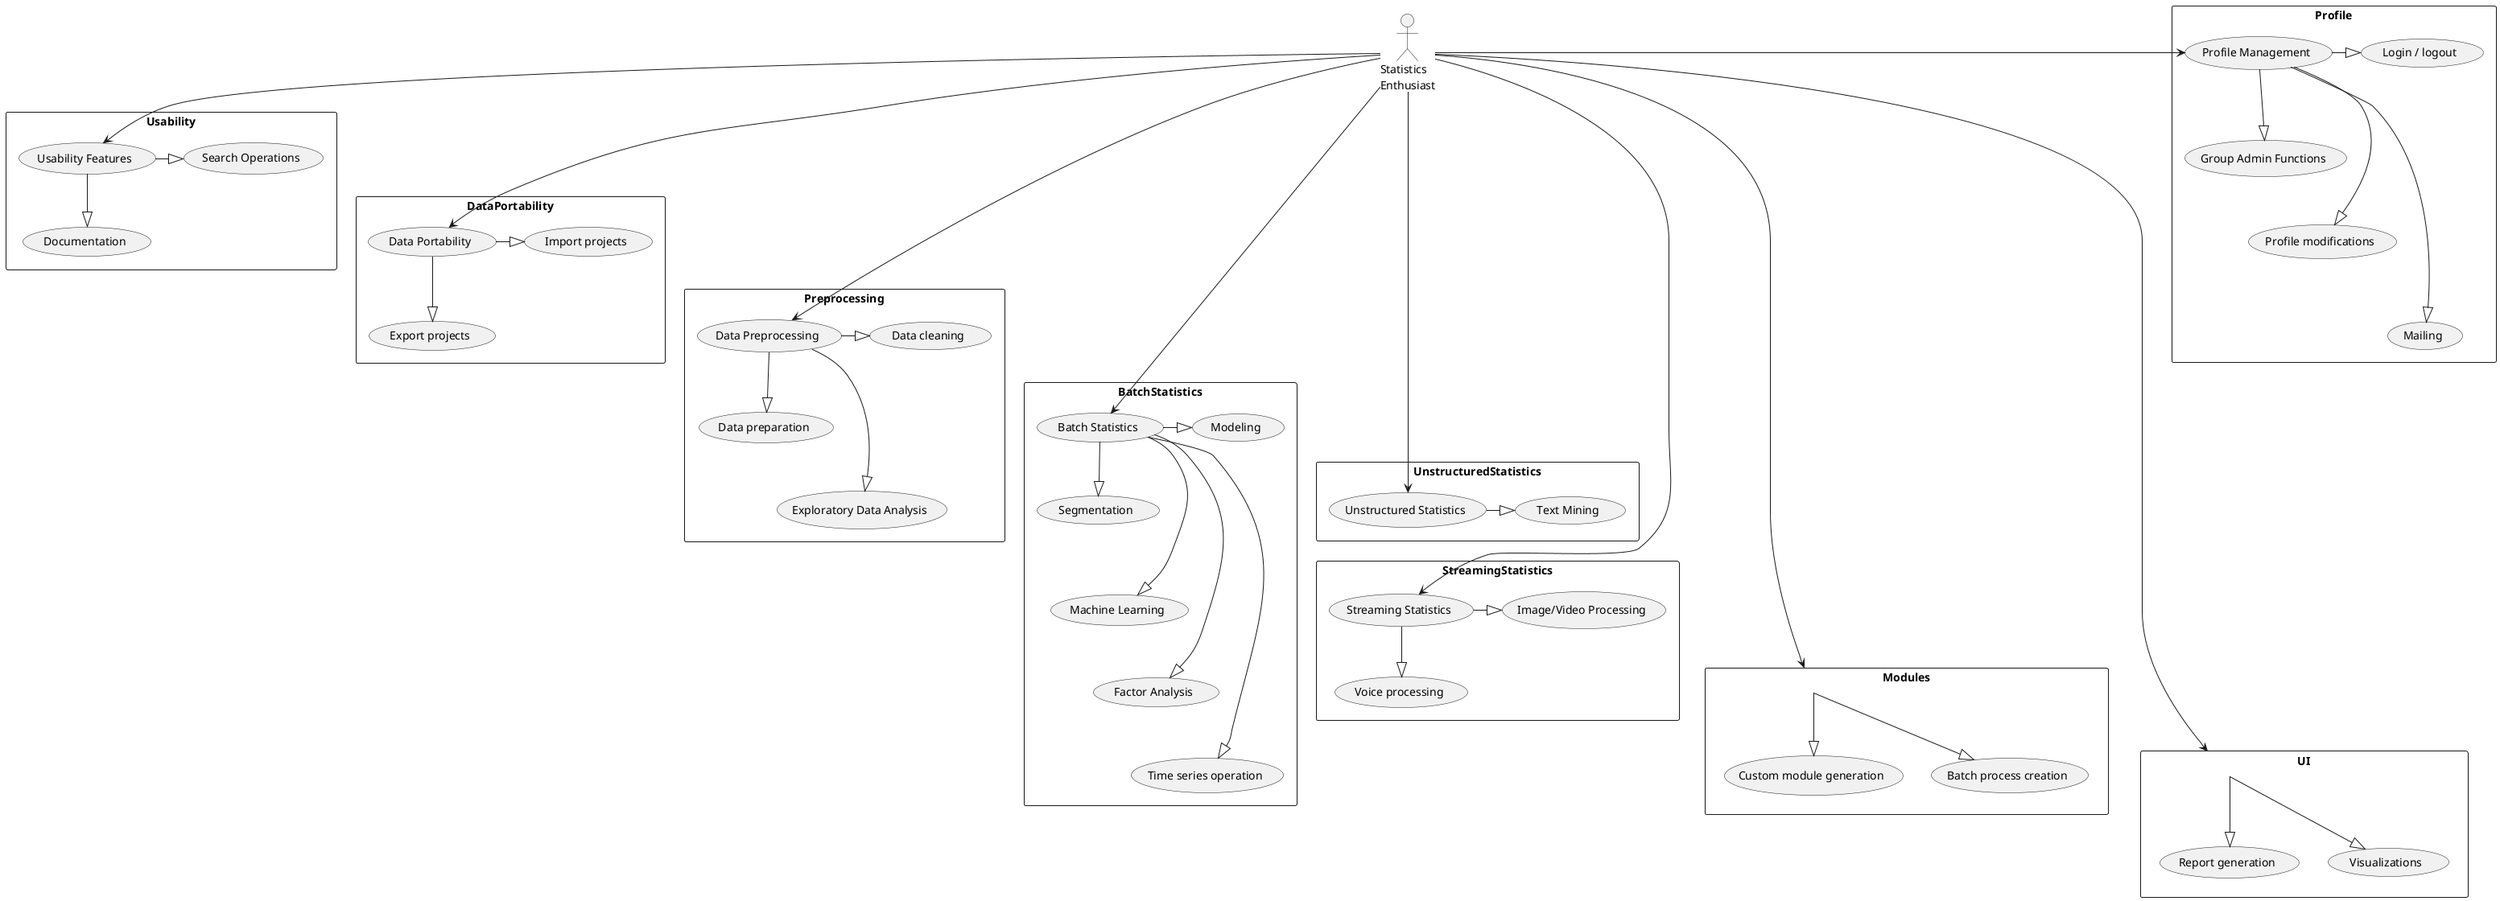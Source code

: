 ```uml
@startuml

actor :Statistics\nEnthusiast: as StatsGuy

rectangle Profile {
StatsGuy -> (Profile Management)
(Profile Management) -|> (Login / logout)
(Profile Management) --|> (Group Admin Functions)
(Profile Management) ---|> (Profile modifications)
(Profile Management) ----|> (Mailing)
}

rectangle Usability {
StatsGuy --> (Usability Features)
(Usability Features) -|> (Search Operations)
(Usability Features) --|> (Documentation)
}

rectangle DataPortability {
StatsGuy ---> (Data Portability)
(Data Portability) -|> (Import projects)
(Data Portability) --|> (Export projects)
}

rectangle Preprocessing {
StatsGuy ----> (Data Preprocessing)
(Data Preprocessing) -|> (Data cleaning)
(Data Preprocessing) --|> (Data preparation)
(Data Preprocessing) ---|>  (Exploratory Data Analysis)
}

rectangle BatchStatistics {
StatsGuy -----> (Batch Statistics)
(Batch Statistics) -|> (Modeling)
(Batch Statistics) --|> (Segmentation)
(Batch Statistics) ---|> (Machine Learning)
(Batch Statistics) ----|> (Factor Analysis)
(Batch Statistics) -----|> (Time series operation)
}

rectangle UnstructuredStatistics {
StatsGuy ------> (Unstructured Statistics)
(Unstructured Statistics) -|> (Text Mining)
}

rectangle StreamingStatistics {
StatsGuy -------> (Streaming Statistics)
(Streaming Statistics) -|> (Image/Video Processing)
(Streaming Statistics) --|> (Voice processing)
}

rectangle Modules {
StatsGuy --------> (Modules)
(Modules) -|> (Batch process creation)
(Modules) --|> (Custom module generation)
}

rectangle UI{
StatsGuy ---------> (UI)
(UI) -|> (Visualizations)
(UI) --|> (Report generation)
}


@enduml
```